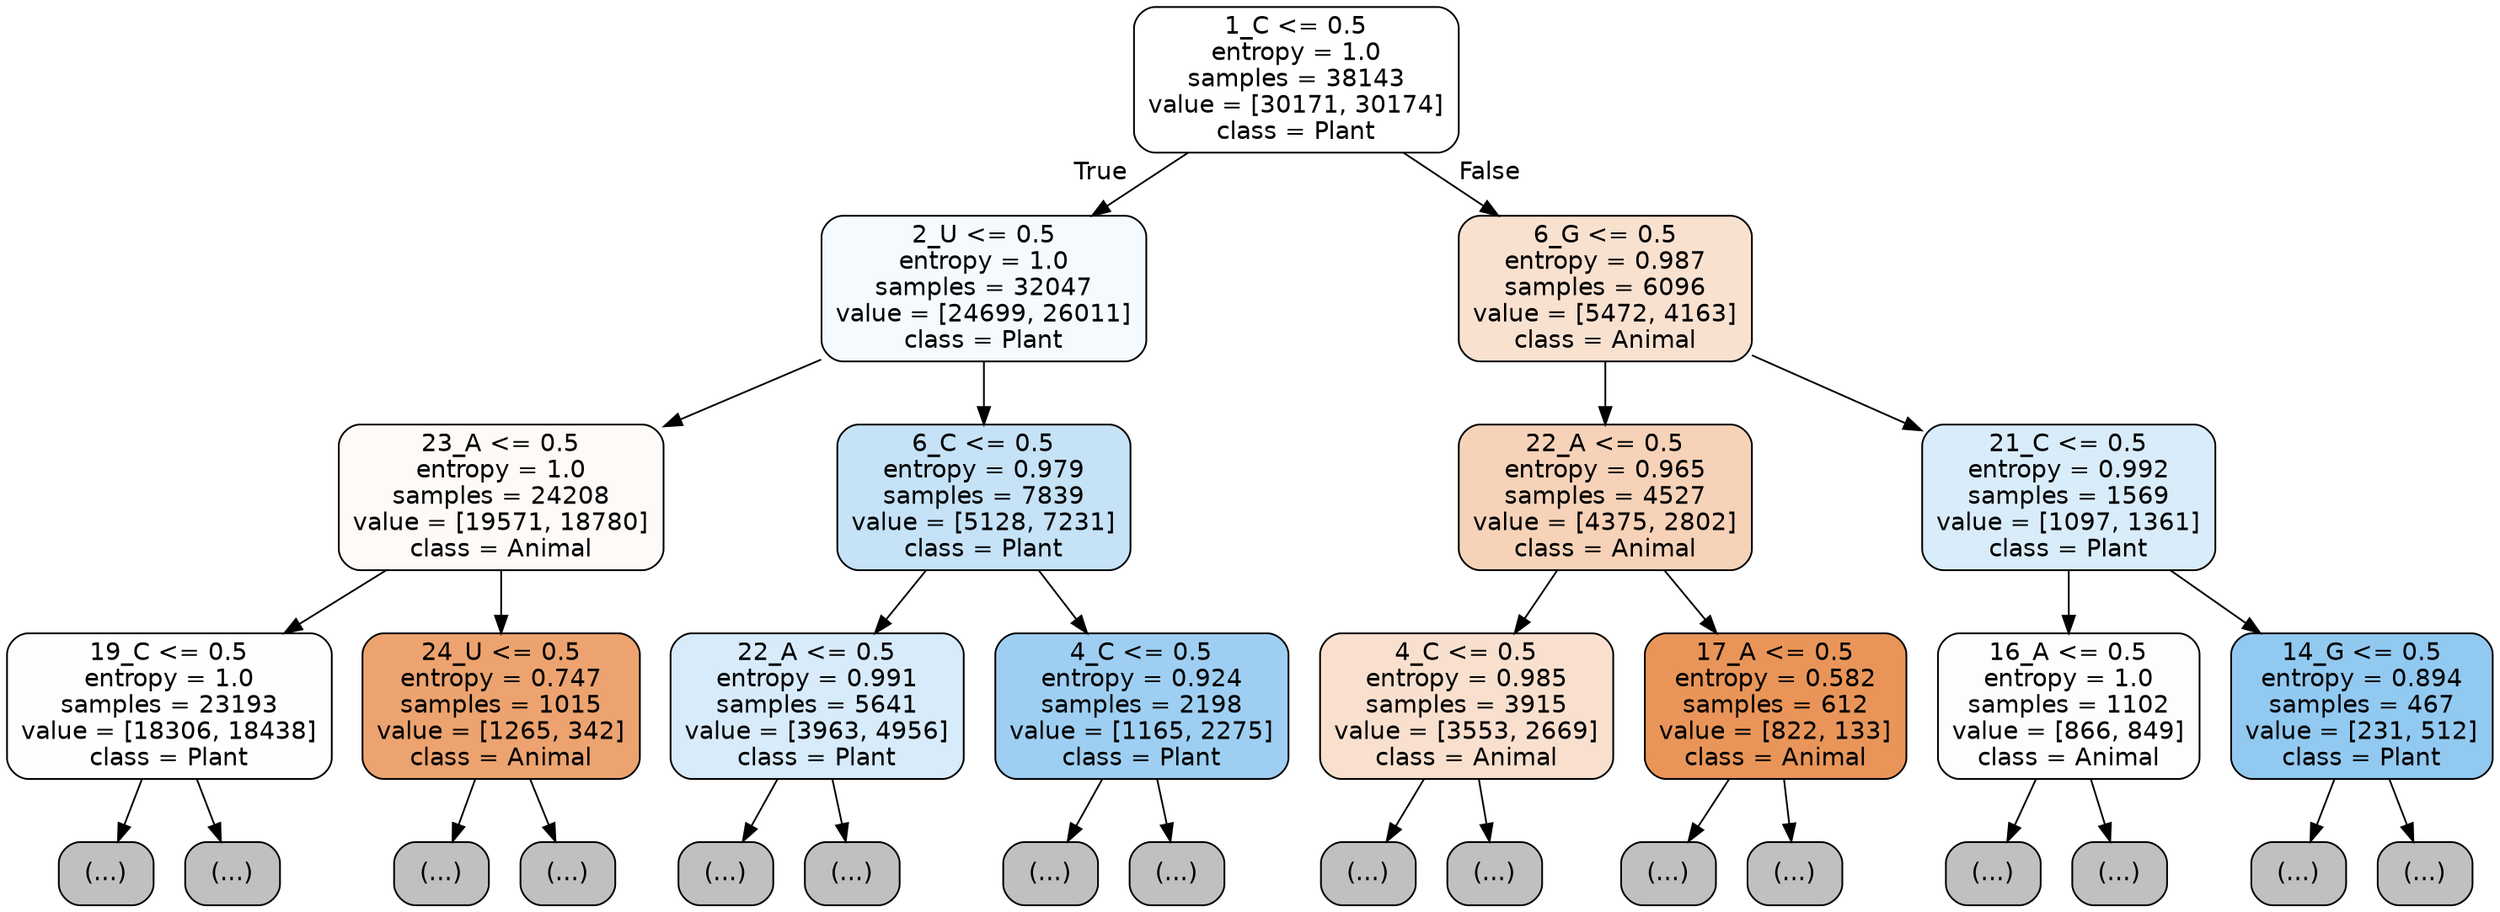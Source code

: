 digraph Tree {
node [shape=box, style="filled, rounded", color="black", fontname="helvetica"] ;
edge [fontname="helvetica"] ;
0 [label="1_C <= 0.5\nentropy = 1.0\nsamples = 38143\nvalue = [30171, 30174]\nclass = Plant", fillcolor="#ffffff"] ;
1 [label="2_U <= 0.5\nentropy = 1.0\nsamples = 32047\nvalue = [24699, 26011]\nclass = Plant", fillcolor="#f5fafe"] ;
0 -> 1 [labeldistance=2.5, labelangle=45, headlabel="True"] ;
2 [label="23_A <= 0.5\nentropy = 1.0\nsamples = 24208\nvalue = [19571, 18780]\nclass = Animal", fillcolor="#fefaf7"] ;
1 -> 2 ;
3 [label="19_C <= 0.5\nentropy = 1.0\nsamples = 23193\nvalue = [18306, 18438]\nclass = Plant", fillcolor="#fefeff"] ;
2 -> 3 ;
4 [label="(...)", fillcolor="#C0C0C0"] ;
3 -> 4 ;
7363 [label="(...)", fillcolor="#C0C0C0"] ;
3 -> 7363 ;
9780 [label="24_U <= 0.5\nentropy = 0.747\nsamples = 1015\nvalue = [1265, 342]\nclass = Animal", fillcolor="#eca36f"] ;
2 -> 9780 ;
9781 [label="(...)", fillcolor="#C0C0C0"] ;
9780 -> 9781 ;
10154 [label="(...)", fillcolor="#C0C0C0"] ;
9780 -> 10154 ;
10229 [label="6_C <= 0.5\nentropy = 0.979\nsamples = 7839\nvalue = [5128, 7231]\nclass = Plant", fillcolor="#c5e2f7"] ;
1 -> 10229 ;
10230 [label="22_A <= 0.5\nentropy = 0.991\nsamples = 5641\nvalue = [3963, 4956]\nclass = Plant", fillcolor="#d7ebfa"] ;
10229 -> 10230 ;
10231 [label="(...)", fillcolor="#C0C0C0"] ;
10230 -> 10231 ;
12620 [label="(...)", fillcolor="#C0C0C0"] ;
10230 -> 12620 ;
12911 [label="4_C <= 0.5\nentropy = 0.924\nsamples = 2198\nvalue = [1165, 2275]\nclass = Plant", fillcolor="#9ecff2"] ;
10229 -> 12911 ;
12912 [label="(...)", fillcolor="#C0C0C0"] ;
12911 -> 12912 ;
13557 [label="(...)", fillcolor="#C0C0C0"] ;
12911 -> 13557 ;
13730 [label="6_G <= 0.5\nentropy = 0.987\nsamples = 6096\nvalue = [5472, 4163]\nclass = Animal", fillcolor="#f9e1d0"] ;
0 -> 13730 [labeldistance=2.5, labelangle=-45, headlabel="False"] ;
13731 [label="22_A <= 0.5\nentropy = 0.965\nsamples = 4527\nvalue = [4375, 2802]\nclass = Animal", fillcolor="#f6d2b8"] ;
13730 -> 13731 ;
13732 [label="4_C <= 0.5\nentropy = 0.985\nsamples = 3915\nvalue = [3553, 2669]\nclass = Animal", fillcolor="#f9e0ce"] ;
13731 -> 13732 ;
13733 [label="(...)", fillcolor="#C0C0C0"] ;
13732 -> 13733 ;
15292 [label="(...)", fillcolor="#C0C0C0"] ;
13732 -> 15292 ;
15765 [label="17_A <= 0.5\nentropy = 0.582\nsamples = 612\nvalue = [822, 133]\nclass = Animal", fillcolor="#e99559"] ;
13731 -> 15765 ;
15766 [label="(...)", fillcolor="#C0C0C0"] ;
15765 -> 15766 ;
15971 [label="(...)", fillcolor="#C0C0C0"] ;
15765 -> 15971 ;
16028 [label="21_C <= 0.5\nentropy = 0.992\nsamples = 1569\nvalue = [1097, 1361]\nclass = Plant", fillcolor="#d9ecfa"] ;
13730 -> 16028 ;
16029 [label="16_A <= 0.5\nentropy = 1.0\nsamples = 1102\nvalue = [866, 849]\nclass = Animal", fillcolor="#fefdfb"] ;
16028 -> 16029 ;
16030 [label="(...)", fillcolor="#C0C0C0"] ;
16029 -> 16030 ;
16555 [label="(...)", fillcolor="#C0C0C0"] ;
16029 -> 16555 ;
16694 [label="14_G <= 0.5\nentropy = 0.894\nsamples = 467\nvalue = [231, 512]\nclass = Plant", fillcolor="#92c9f1"] ;
16028 -> 16694 ;
16695 [label="(...)", fillcolor="#C0C0C0"] ;
16694 -> 16695 ;
16834 [label="(...)", fillcolor="#C0C0C0"] ;
16694 -> 16834 ;
}